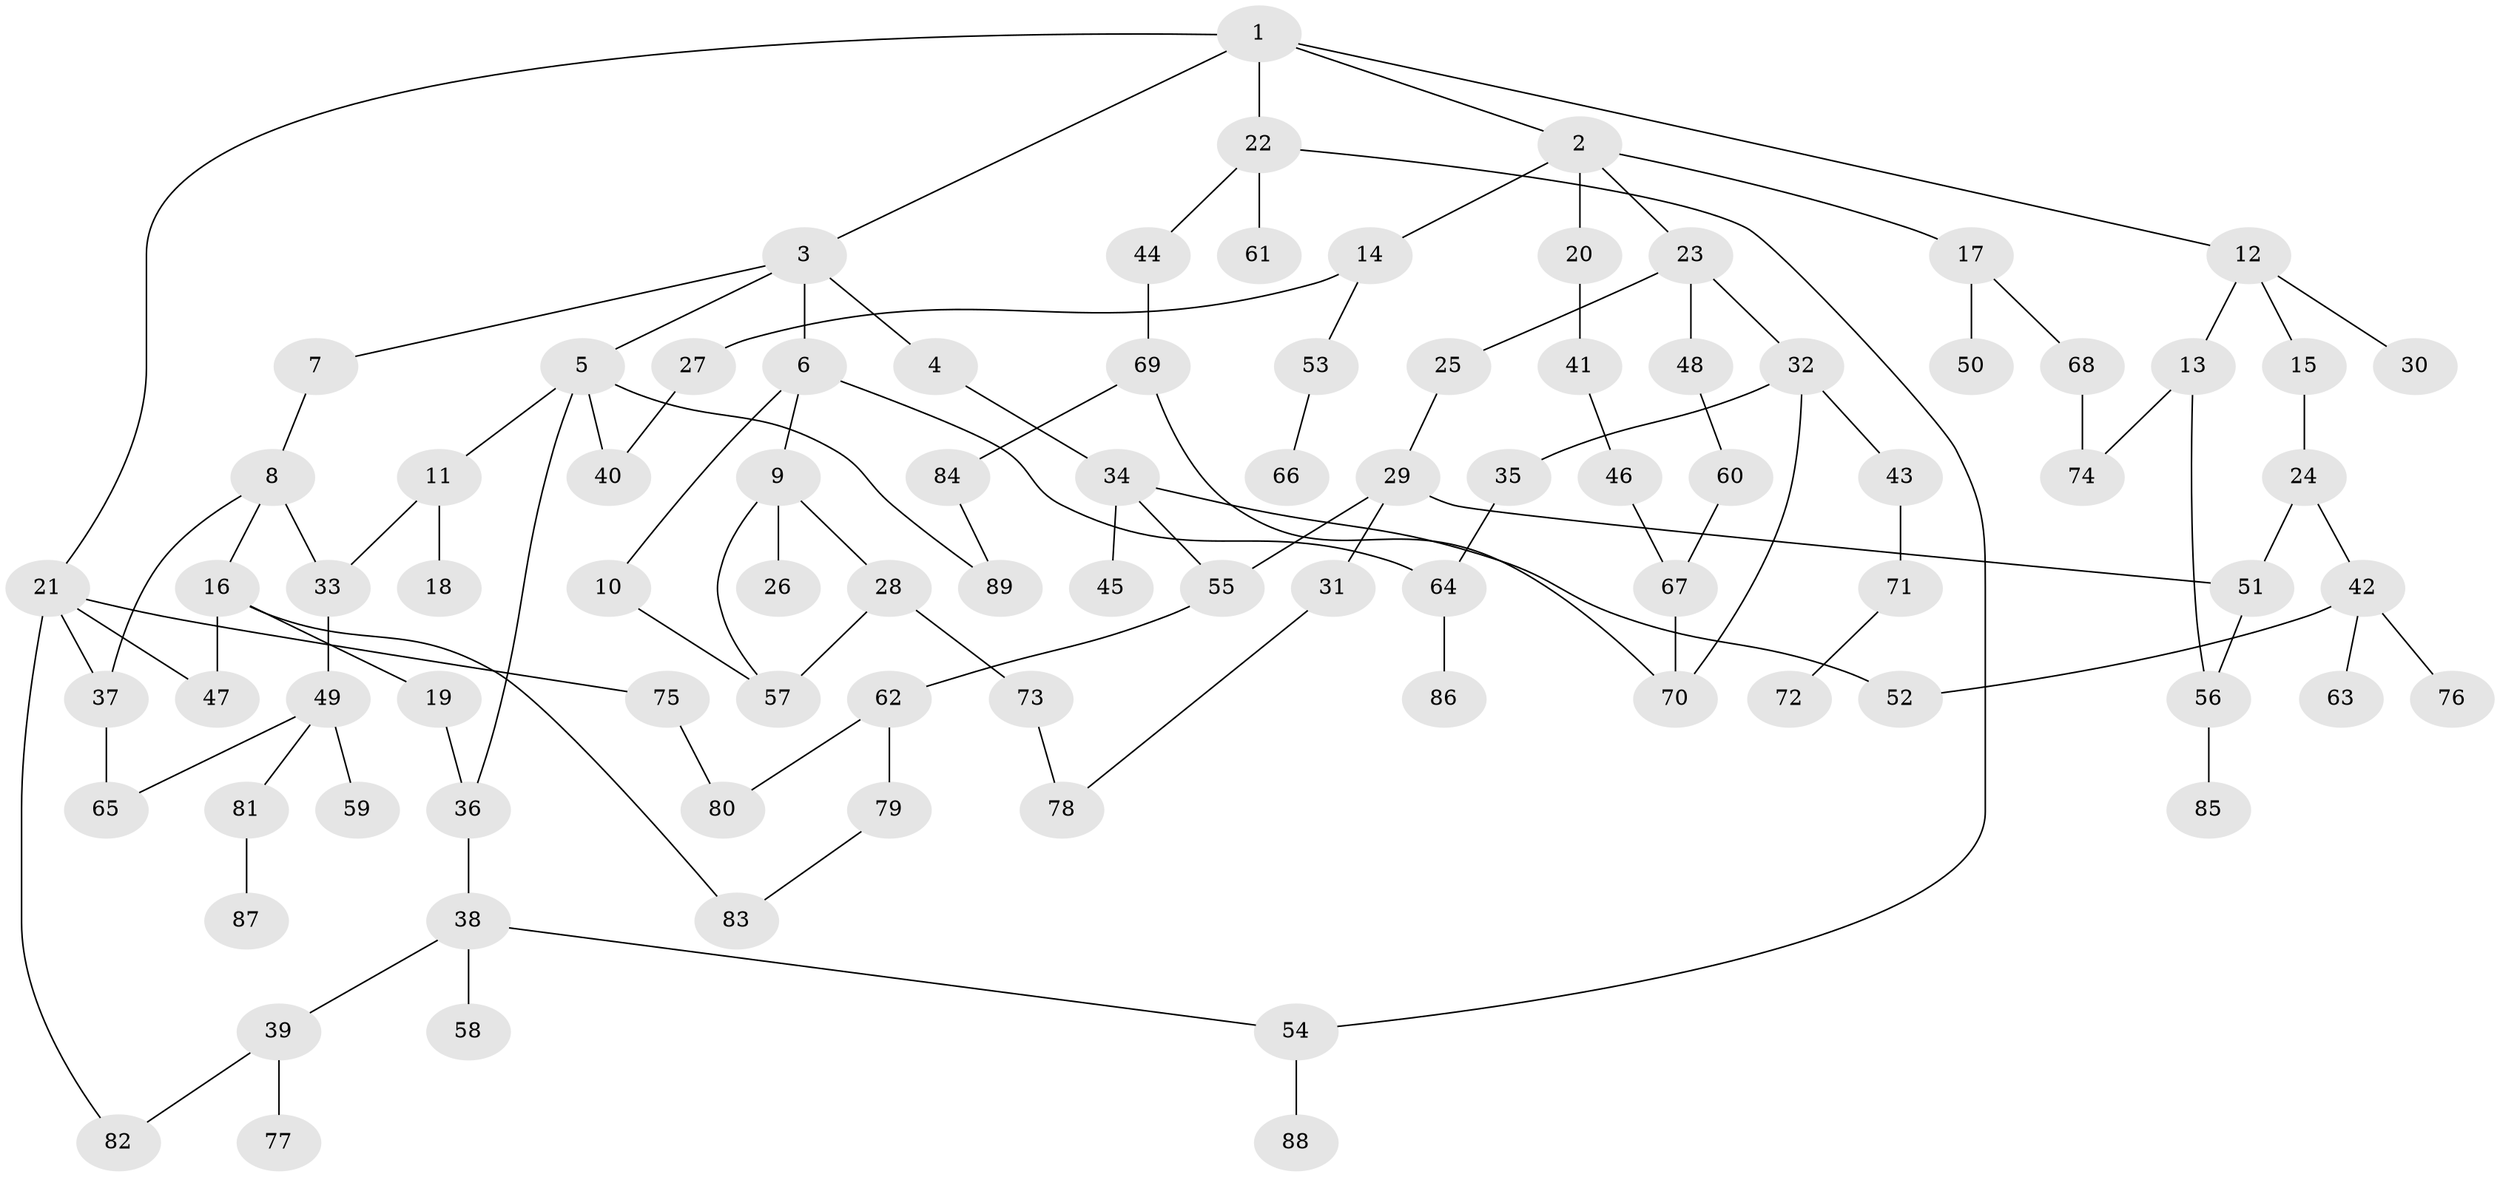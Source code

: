 // coarse degree distribution, {10: 0.03571428571428571, 8: 0.03571428571428571, 2: 0.32142857142857145, 3: 0.32142857142857145, 5: 0.03571428571428571, 4: 0.10714285714285714, 6: 0.07142857142857142, 1: 0.07142857142857142}
// Generated by graph-tools (version 1.1) at 2025/48/03/04/25 22:48:44]
// undirected, 89 vertices, 111 edges
graph export_dot {
  node [color=gray90,style=filled];
  1;
  2;
  3;
  4;
  5;
  6;
  7;
  8;
  9;
  10;
  11;
  12;
  13;
  14;
  15;
  16;
  17;
  18;
  19;
  20;
  21;
  22;
  23;
  24;
  25;
  26;
  27;
  28;
  29;
  30;
  31;
  32;
  33;
  34;
  35;
  36;
  37;
  38;
  39;
  40;
  41;
  42;
  43;
  44;
  45;
  46;
  47;
  48;
  49;
  50;
  51;
  52;
  53;
  54;
  55;
  56;
  57;
  58;
  59;
  60;
  61;
  62;
  63;
  64;
  65;
  66;
  67;
  68;
  69;
  70;
  71;
  72;
  73;
  74;
  75;
  76;
  77;
  78;
  79;
  80;
  81;
  82;
  83;
  84;
  85;
  86;
  87;
  88;
  89;
  1 -- 2;
  1 -- 3;
  1 -- 12;
  1 -- 21;
  1 -- 22;
  2 -- 14;
  2 -- 17;
  2 -- 20;
  2 -- 23;
  3 -- 4;
  3 -- 5;
  3 -- 6;
  3 -- 7;
  4 -- 34;
  5 -- 11;
  5 -- 36;
  5 -- 89;
  5 -- 40;
  6 -- 9;
  6 -- 10;
  6 -- 64;
  7 -- 8;
  8 -- 16;
  8 -- 33;
  8 -- 37;
  9 -- 26;
  9 -- 28;
  9 -- 57;
  10 -- 57;
  11 -- 18;
  11 -- 33;
  12 -- 13;
  12 -- 15;
  12 -- 30;
  13 -- 56;
  13 -- 74;
  14 -- 27;
  14 -- 53;
  15 -- 24;
  16 -- 19;
  16 -- 83;
  16 -- 47;
  17 -- 50;
  17 -- 68;
  19 -- 36;
  20 -- 41;
  21 -- 47;
  21 -- 75;
  21 -- 37;
  21 -- 82;
  22 -- 44;
  22 -- 54;
  22 -- 61;
  23 -- 25;
  23 -- 32;
  23 -- 48;
  24 -- 42;
  24 -- 51;
  25 -- 29;
  27 -- 40;
  28 -- 73;
  28 -- 57;
  29 -- 31;
  29 -- 51;
  29 -- 55;
  31 -- 78;
  32 -- 35;
  32 -- 43;
  32 -- 70;
  33 -- 49;
  34 -- 45;
  34 -- 52;
  34 -- 55;
  35 -- 64;
  36 -- 38;
  37 -- 65;
  38 -- 39;
  38 -- 58;
  38 -- 54;
  39 -- 77;
  39 -- 82;
  41 -- 46;
  42 -- 63;
  42 -- 76;
  42 -- 52;
  43 -- 71;
  44 -- 69;
  46 -- 67;
  48 -- 60;
  49 -- 59;
  49 -- 81;
  49 -- 65;
  51 -- 56;
  53 -- 66;
  54 -- 88;
  55 -- 62;
  56 -- 85;
  60 -- 67;
  62 -- 79;
  62 -- 80;
  64 -- 86;
  67 -- 70;
  68 -- 74;
  69 -- 70;
  69 -- 84;
  71 -- 72;
  73 -- 78;
  75 -- 80;
  79 -- 83;
  81 -- 87;
  84 -- 89;
}
